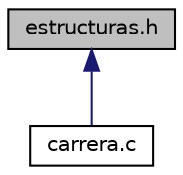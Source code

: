 digraph "estructuras.h"
{
  edge [fontname="Helvetica",fontsize="10",labelfontname="Helvetica",labelfontsize="10"];
  node [fontname="Helvetica",fontsize="10",shape=record];
  Node3 [label="estructuras.h",height=0.2,width=0.4,color="black", fillcolor="grey75", style="filled", fontcolor="black"];
  Node3 -> Node4 [dir="back",color="midnightblue",fontsize="10",style="solid"];
  Node4 [label="carrera.c",height=0.2,width=0.4,color="black", fillcolor="white", style="filled",URL="$carrera_8c.html",tooltip="Este es el archivo principal del programa. Contiene el main y las funciones principales de la ejecuci..."];
}
